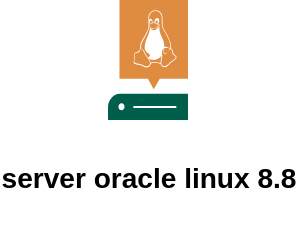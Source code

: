 <mxfile version="22.1.3" type="github">
  <diagram name="Trang-1" id="ofIe6lHjDhhZ4KXh0Yck">
    <mxGraphModel dx="1050" dy="566" grid="1" gridSize="10" guides="1" tooltips="1" connect="1" arrows="1" fold="1" page="1" pageScale="1" pageWidth="827" pageHeight="1169" math="0" shadow="0">
      <root>
        <mxCell id="0" />
        <mxCell id="1" parent="0" />
        <mxCell id="t8hz0jM3OdHZig_kUCAP-1" value="&lt;h3&gt;server oracle linux 8.8&lt;/h3&gt;" style="sketch=0;pointerEvents=1;shadow=0;dashed=0;html=1;strokeColor=none;fillColor=#005F4B;labelPosition=center;verticalLabelPosition=bottom;verticalAlign=top;align=center;outlineConnect=0;shape=mxgraph.veeam2.linux_server;gradientColor=none;fontStyle=1" vertex="1" parent="1">
          <mxGeometry x="374" y="80" width="40" height="60" as="geometry" />
        </mxCell>
      </root>
    </mxGraphModel>
  </diagram>
</mxfile>
